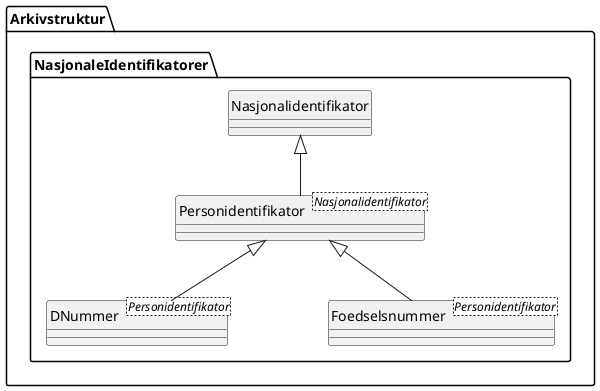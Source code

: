 @startuml
skinparam nodesep 100
hide circle
class Arkivstruktur.NasjonaleIdentifikatorer.Personidentifikator <Nasjonalidentifikator> {
}
class Arkivstruktur.NasjonaleIdentifikatorer.Nasjonalidentifikator {
}
Arkivstruktur.NasjonaleIdentifikatorer.Nasjonalidentifikator <|-- Arkivstruktur.NasjonaleIdentifikatorer.Personidentifikator
class Arkivstruktur.NasjonaleIdentifikatorer.DNummer <Personidentifikator> {
}
Arkivstruktur.NasjonaleIdentifikatorer.Personidentifikator <|-- Arkivstruktur.NasjonaleIdentifikatorer.DNummer
class Arkivstruktur.NasjonaleIdentifikatorer.Foedselsnummer <Personidentifikator> {
}
Arkivstruktur.NasjonaleIdentifikatorer.Personidentifikator <|-- Arkivstruktur.NasjonaleIdentifikatorer.Foedselsnummer
@enduml
